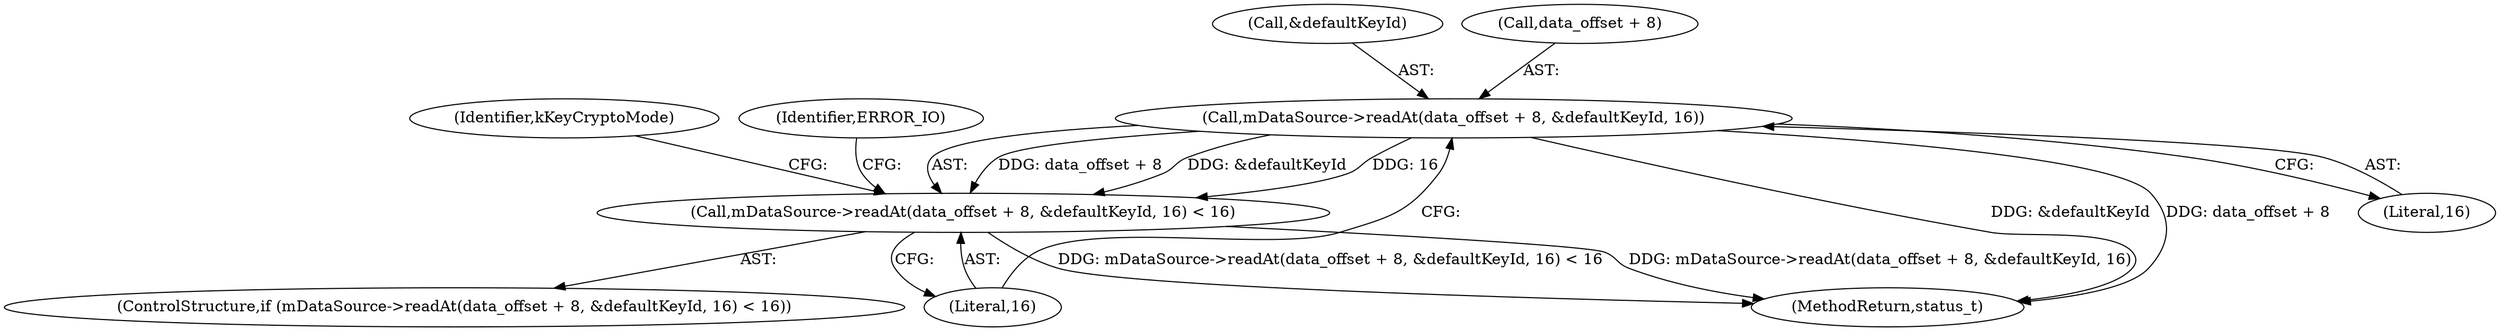digraph "0_Android_6fe85f7e15203e48df2cc3e8e1c4bc6ad49dc968@API" {
"1000958" [label="(Call,mDataSource->readAt(data_offset + 8, &defaultKeyId, 16))"];
"1000957" [label="(Call,mDataSource->readAt(data_offset + 8, &defaultKeyId, 16) < 16)"];
"1000956" [label="(ControlStructure,if (mDataSource->readAt(data_offset + 8, &defaultKeyId, 16) < 16))"];
"1000962" [label="(Call,&defaultKeyId)"];
"1000965" [label="(Literal,16)"];
"1002927" [label="(MethodReturn,status_t)"];
"1000958" [label="(Call,mDataSource->readAt(data_offset + 8, &defaultKeyId, 16))"];
"1000970" [label="(Identifier,kKeyCryptoMode)"];
"1000959" [label="(Call,data_offset + 8)"];
"1000957" [label="(Call,mDataSource->readAt(data_offset + 8, &defaultKeyId, 16) < 16)"];
"1000964" [label="(Literal,16)"];
"1000968" [label="(Identifier,ERROR_IO)"];
"1000958" -> "1000957"  [label="AST: "];
"1000958" -> "1000964"  [label="CFG: "];
"1000959" -> "1000958"  [label="AST: "];
"1000962" -> "1000958"  [label="AST: "];
"1000964" -> "1000958"  [label="AST: "];
"1000965" -> "1000958"  [label="CFG: "];
"1000958" -> "1002927"  [label="DDG: &defaultKeyId"];
"1000958" -> "1002927"  [label="DDG: data_offset + 8"];
"1000958" -> "1000957"  [label="DDG: data_offset + 8"];
"1000958" -> "1000957"  [label="DDG: &defaultKeyId"];
"1000958" -> "1000957"  [label="DDG: 16"];
"1000957" -> "1000956"  [label="AST: "];
"1000957" -> "1000965"  [label="CFG: "];
"1000965" -> "1000957"  [label="AST: "];
"1000968" -> "1000957"  [label="CFG: "];
"1000970" -> "1000957"  [label="CFG: "];
"1000957" -> "1002927"  [label="DDG: mDataSource->readAt(data_offset + 8, &defaultKeyId, 16) < 16"];
"1000957" -> "1002927"  [label="DDG: mDataSource->readAt(data_offset + 8, &defaultKeyId, 16)"];
}

